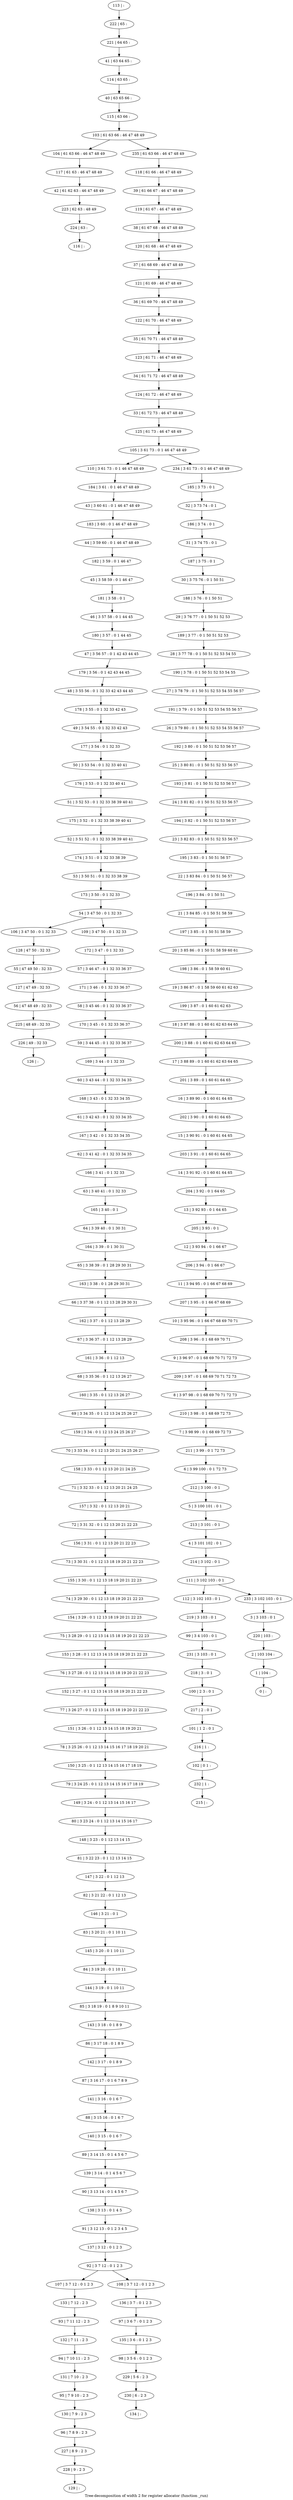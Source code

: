 digraph G {
graph [label="Tree-decomposition of width 2 for register allocator (function _run)"]
0[label="0 | : "];
1[label="1 | 104 : "];
2[label="2 | 103 104 : "];
3[label="3 | 3 103 : 0 1 "];
4[label="4 | 3 101 102 : 0 1 "];
5[label="5 | 3 100 101 : 0 1 "];
6[label="6 | 3 99 100 : 0 1 72 73 "];
7[label="7 | 3 98 99 : 0 1 68 69 72 73 "];
8[label="8 | 3 97 98 : 0 1 68 69 70 71 72 73 "];
9[label="9 | 3 96 97 : 0 1 68 69 70 71 72 73 "];
10[label="10 | 3 95 96 : 0 1 66 67 68 69 70 71 "];
11[label="11 | 3 94 95 : 0 1 66 67 68 69 "];
12[label="12 | 3 93 94 : 0 1 66 67 "];
13[label="13 | 3 92 93 : 0 1 64 65 "];
14[label="14 | 3 91 92 : 0 1 60 61 64 65 "];
15[label="15 | 3 90 91 : 0 1 60 61 64 65 "];
16[label="16 | 3 89 90 : 0 1 60 61 64 65 "];
17[label="17 | 3 88 89 : 0 1 60 61 62 63 64 65 "];
18[label="18 | 3 87 88 : 0 1 60 61 62 63 64 65 "];
19[label="19 | 3 86 87 : 0 1 58 59 60 61 62 63 "];
20[label="20 | 3 85 86 : 0 1 50 51 58 59 60 61 "];
21[label="21 | 3 84 85 : 0 1 50 51 58 59 "];
22[label="22 | 3 83 84 : 0 1 50 51 56 57 "];
23[label="23 | 3 82 83 : 0 1 50 51 52 53 56 57 "];
24[label="24 | 3 81 82 : 0 1 50 51 52 53 56 57 "];
25[label="25 | 3 80 81 : 0 1 50 51 52 53 56 57 "];
26[label="26 | 3 79 80 : 0 1 50 51 52 53 54 55 56 57 "];
27[label="27 | 3 78 79 : 0 1 50 51 52 53 54 55 56 57 "];
28[label="28 | 3 77 78 : 0 1 50 51 52 53 54 55 "];
29[label="29 | 3 76 77 : 0 1 50 51 52 53 "];
30[label="30 | 3 75 76 : 0 1 50 51 "];
31[label="31 | 3 74 75 : 0 1 "];
32[label="32 | 3 73 74 : 0 1 "];
33[label="33 | 61 72 73 : 46 47 48 49 "];
34[label="34 | 61 71 72 : 46 47 48 49 "];
35[label="35 | 61 70 71 : 46 47 48 49 "];
36[label="36 | 61 69 70 : 46 47 48 49 "];
37[label="37 | 61 68 69 : 46 47 48 49 "];
38[label="38 | 61 67 68 : 46 47 48 49 "];
39[label="39 | 61 66 67 : 46 47 48 49 "];
40[label="40 | 63 65 66 : "];
41[label="41 | 63 64 65 : "];
42[label="42 | 61 62 63 : 46 47 48 49 "];
43[label="43 | 3 60 61 : 0 1 46 47 48 49 "];
44[label="44 | 3 59 60 : 0 1 46 47 48 49 "];
45[label="45 | 3 58 59 : 0 1 46 47 "];
46[label="46 | 3 57 58 : 0 1 44 45 "];
47[label="47 | 3 56 57 : 0 1 42 43 44 45 "];
48[label="48 | 3 55 56 : 0 1 32 33 42 43 44 45 "];
49[label="49 | 3 54 55 : 0 1 32 33 42 43 "];
50[label="50 | 3 53 54 : 0 1 32 33 40 41 "];
51[label="51 | 3 52 53 : 0 1 32 33 38 39 40 41 "];
52[label="52 | 3 51 52 : 0 1 32 33 38 39 40 41 "];
53[label="53 | 3 50 51 : 0 1 32 33 38 39 "];
54[label="54 | 3 47 50 : 0 1 32 33 "];
55[label="55 | 47 49 50 : 32 33 "];
56[label="56 | 47 48 49 : 32 33 "];
57[label="57 | 3 46 47 : 0 1 32 33 36 37 "];
58[label="58 | 3 45 46 : 0 1 32 33 36 37 "];
59[label="59 | 3 44 45 : 0 1 32 33 36 37 "];
60[label="60 | 3 43 44 : 0 1 32 33 34 35 "];
61[label="61 | 3 42 43 : 0 1 32 33 34 35 "];
62[label="62 | 3 41 42 : 0 1 32 33 34 35 "];
63[label="63 | 3 40 41 : 0 1 32 33 "];
64[label="64 | 3 39 40 : 0 1 30 31 "];
65[label="65 | 3 38 39 : 0 1 28 29 30 31 "];
66[label="66 | 3 37 38 : 0 1 12 13 28 29 30 31 "];
67[label="67 | 3 36 37 : 0 1 12 13 28 29 "];
68[label="68 | 3 35 36 : 0 1 12 13 26 27 "];
69[label="69 | 3 34 35 : 0 1 12 13 24 25 26 27 "];
70[label="70 | 3 33 34 : 0 1 12 13 20 21 24 25 26 27 "];
71[label="71 | 3 32 33 : 0 1 12 13 20 21 24 25 "];
72[label="72 | 3 31 32 : 0 1 12 13 20 21 22 23 "];
73[label="73 | 3 30 31 : 0 1 12 13 18 19 20 21 22 23 "];
74[label="74 | 3 29 30 : 0 1 12 13 18 19 20 21 22 23 "];
75[label="75 | 3 28 29 : 0 1 12 13 14 15 18 19 20 21 22 23 "];
76[label="76 | 3 27 28 : 0 1 12 13 14 15 18 19 20 21 22 23 "];
77[label="77 | 3 26 27 : 0 1 12 13 14 15 18 19 20 21 22 23 "];
78[label="78 | 3 25 26 : 0 1 12 13 14 15 16 17 18 19 20 21 "];
79[label="79 | 3 24 25 : 0 1 12 13 14 15 16 17 18 19 "];
80[label="80 | 3 23 24 : 0 1 12 13 14 15 16 17 "];
81[label="81 | 3 22 23 : 0 1 12 13 14 15 "];
82[label="82 | 3 21 22 : 0 1 12 13 "];
83[label="83 | 3 20 21 : 0 1 10 11 "];
84[label="84 | 3 19 20 : 0 1 10 11 "];
85[label="85 | 3 18 19 : 0 1 8 9 10 11 "];
86[label="86 | 3 17 18 : 0 1 8 9 "];
87[label="87 | 3 16 17 : 0 1 6 7 8 9 "];
88[label="88 | 3 15 16 : 0 1 6 7 "];
89[label="89 | 3 14 15 : 0 1 4 5 6 7 "];
90[label="90 | 3 13 14 : 0 1 4 5 6 7 "];
91[label="91 | 3 12 13 : 0 1 2 3 4 5 "];
92[label="92 | 3 7 12 : 0 1 2 3 "];
93[label="93 | 7 11 12 : 2 3 "];
94[label="94 | 7 10 11 : 2 3 "];
95[label="95 | 7 9 10 : 2 3 "];
96[label="96 | 7 8 9 : 2 3 "];
97[label="97 | 3 6 7 : 0 1 2 3 "];
98[label="98 | 3 5 6 : 0 1 2 3 "];
99[label="99 | 3 4 103 : 0 1 "];
100[label="100 | 2 3 : 0 1 "];
101[label="101 | 1 2 : 0 1 "];
102[label="102 | 0 1 : "];
103[label="103 | 61 63 66 : 46 47 48 49 "];
104[label="104 | 61 63 66 : 46 47 48 49 "];
105[label="105 | 3 61 73 : 0 1 46 47 48 49 "];
106[label="106 | 3 47 50 : 0 1 32 33 "];
107[label="107 | 3 7 12 : 0 1 2 3 "];
108[label="108 | 3 7 12 : 0 1 2 3 "];
109[label="109 | 3 47 50 : 0 1 32 33 "];
110[label="110 | 3 61 73 : 0 1 46 47 48 49 "];
111[label="111 | 3 102 103 : 0 1 "];
112[label="112 | 3 102 103 : 0 1 "];
113[label="113 | : "];
114[label="114 | 63 65 : "];
115[label="115 | 63 66 : "];
116[label="116 | : "];
117[label="117 | 61 63 : 46 47 48 49 "];
118[label="118 | 61 66 : 46 47 48 49 "];
119[label="119 | 61 67 : 46 47 48 49 "];
120[label="120 | 61 68 : 46 47 48 49 "];
121[label="121 | 61 69 : 46 47 48 49 "];
122[label="122 | 61 70 : 46 47 48 49 "];
123[label="123 | 61 71 : 46 47 48 49 "];
124[label="124 | 61 72 : 46 47 48 49 "];
125[label="125 | 61 73 : 46 47 48 49 "];
126[label="126 | : "];
127[label="127 | 47 49 : 32 33 "];
128[label="128 | 47 50 : 32 33 "];
129[label="129 | : "];
130[label="130 | 7 9 : 2 3 "];
131[label="131 | 7 10 : 2 3 "];
132[label="132 | 7 11 : 2 3 "];
133[label="133 | 7 12 : 2 3 "];
134[label="134 | : "];
135[label="135 | 3 6 : 0 1 2 3 "];
136[label="136 | 3 7 : 0 1 2 3 "];
137[label="137 | 3 12 : 0 1 2 3 "];
138[label="138 | 3 13 : 0 1 4 5 "];
139[label="139 | 3 14 : 0 1 4 5 6 7 "];
140[label="140 | 3 15 : 0 1 6 7 "];
141[label="141 | 3 16 : 0 1 6 7 "];
142[label="142 | 3 17 : 0 1 8 9 "];
143[label="143 | 3 18 : 0 1 8 9 "];
144[label="144 | 3 19 : 0 1 10 11 "];
145[label="145 | 3 20 : 0 1 10 11 "];
146[label="146 | 3 21 : 0 1 "];
147[label="147 | 3 22 : 0 1 12 13 "];
148[label="148 | 3 23 : 0 1 12 13 14 15 "];
149[label="149 | 3 24 : 0 1 12 13 14 15 16 17 "];
150[label="150 | 3 25 : 0 1 12 13 14 15 16 17 18 19 "];
151[label="151 | 3 26 : 0 1 12 13 14 15 18 19 20 21 "];
152[label="152 | 3 27 : 0 1 12 13 14 15 18 19 20 21 22 23 "];
153[label="153 | 3 28 : 0 1 12 13 14 15 18 19 20 21 22 23 "];
154[label="154 | 3 29 : 0 1 12 13 18 19 20 21 22 23 "];
155[label="155 | 3 30 : 0 1 12 13 18 19 20 21 22 23 "];
156[label="156 | 3 31 : 0 1 12 13 20 21 22 23 "];
157[label="157 | 3 32 : 0 1 12 13 20 21 "];
158[label="158 | 3 33 : 0 1 12 13 20 21 24 25 "];
159[label="159 | 3 34 : 0 1 12 13 24 25 26 27 "];
160[label="160 | 3 35 : 0 1 12 13 26 27 "];
161[label="161 | 3 36 : 0 1 12 13 "];
162[label="162 | 3 37 : 0 1 12 13 28 29 "];
163[label="163 | 3 38 : 0 1 28 29 30 31 "];
164[label="164 | 3 39 : 0 1 30 31 "];
165[label="165 | 3 40 : 0 1 "];
166[label="166 | 3 41 : 0 1 32 33 "];
167[label="167 | 3 42 : 0 1 32 33 34 35 "];
168[label="168 | 3 43 : 0 1 32 33 34 35 "];
169[label="169 | 3 44 : 0 1 32 33 "];
170[label="170 | 3 45 : 0 1 32 33 36 37 "];
171[label="171 | 3 46 : 0 1 32 33 36 37 "];
172[label="172 | 3 47 : 0 1 32 33 "];
173[label="173 | 3 50 : 0 1 32 33 "];
174[label="174 | 3 51 : 0 1 32 33 38 39 "];
175[label="175 | 3 52 : 0 1 32 33 38 39 40 41 "];
176[label="176 | 3 53 : 0 1 32 33 40 41 "];
177[label="177 | 3 54 : 0 1 32 33 "];
178[label="178 | 3 55 : 0 1 32 33 42 43 "];
179[label="179 | 3 56 : 0 1 42 43 44 45 "];
180[label="180 | 3 57 : 0 1 44 45 "];
181[label="181 | 3 58 : 0 1 "];
182[label="182 | 3 59 : 0 1 46 47 "];
183[label="183 | 3 60 : 0 1 46 47 48 49 "];
184[label="184 | 3 61 : 0 1 46 47 48 49 "];
185[label="185 | 3 73 : 0 1 "];
186[label="186 | 3 74 : 0 1 "];
187[label="187 | 3 75 : 0 1 "];
188[label="188 | 3 76 : 0 1 50 51 "];
189[label="189 | 3 77 : 0 1 50 51 52 53 "];
190[label="190 | 3 78 : 0 1 50 51 52 53 54 55 "];
191[label="191 | 3 79 : 0 1 50 51 52 53 54 55 56 57 "];
192[label="192 | 3 80 : 0 1 50 51 52 53 56 57 "];
193[label="193 | 3 81 : 0 1 50 51 52 53 56 57 "];
194[label="194 | 3 82 : 0 1 50 51 52 53 56 57 "];
195[label="195 | 3 83 : 0 1 50 51 56 57 "];
196[label="196 | 3 84 : 0 1 50 51 "];
197[label="197 | 3 85 : 0 1 50 51 58 59 "];
198[label="198 | 3 86 : 0 1 58 59 60 61 "];
199[label="199 | 3 87 : 0 1 60 61 62 63 "];
200[label="200 | 3 88 : 0 1 60 61 62 63 64 65 "];
201[label="201 | 3 89 : 0 1 60 61 64 65 "];
202[label="202 | 3 90 : 0 1 60 61 64 65 "];
203[label="203 | 3 91 : 0 1 60 61 64 65 "];
204[label="204 | 3 92 : 0 1 64 65 "];
205[label="205 | 3 93 : 0 1 "];
206[label="206 | 3 94 : 0 1 66 67 "];
207[label="207 | 3 95 : 0 1 66 67 68 69 "];
208[label="208 | 3 96 : 0 1 68 69 70 71 "];
209[label="209 | 3 97 : 0 1 68 69 70 71 72 73 "];
210[label="210 | 3 98 : 0 1 68 69 72 73 "];
211[label="211 | 3 99 : 0 1 72 73 "];
212[label="212 | 3 100 : 0 1 "];
213[label="213 | 3 101 : 0 1 "];
214[label="214 | 3 102 : 0 1 "];
215[label="215 | : "];
216[label="216 | 1 : "];
217[label="217 | 2 : 0 1 "];
218[label="218 | 3 : 0 1 "];
219[label="219 | 3 103 : 0 1 "];
220[label="220 | 103 : "];
221[label="221 | 64 65 : "];
222[label="222 | 65 : "];
223[label="223 | 62 63 : 48 49 "];
224[label="224 | 63 : "];
225[label="225 | 48 49 : 32 33 "];
226[label="226 | 49 : 32 33 "];
227[label="227 | 8 9 : 2 3 "];
228[label="228 | 9 : 2 3 "];
229[label="229 | 5 6 : 2 3 "];
230[label="230 | 6 : 2 3 "];
231[label="231 | 3 103 : 0 1 "];
232[label="232 | 1 : "];
233[label="233 | 3 102 103 : 0 1 "];
234[label="234 | 3 61 73 : 0 1 46 47 48 49 "];
235[label="235 | 61 63 66 : 46 47 48 49 "];
54->106 ;
92->107 ;
92->108 ;
54->109 ;
117->42 ;
104->117 ;
127->56 ;
55->127 ;
128->55 ;
106->128 ;
130->96 ;
95->130 ;
131->95 ;
94->131 ;
132->94 ;
93->132 ;
133->93 ;
107->133 ;
135->98 ;
97->135 ;
136->97 ;
108->136 ;
137->92 ;
91->137 ;
138->91 ;
90->138 ;
139->90 ;
89->139 ;
140->89 ;
88->140 ;
141->88 ;
87->141 ;
142->87 ;
86->142 ;
143->86 ;
85->143 ;
144->85 ;
84->144 ;
145->84 ;
83->145 ;
146->83 ;
82->146 ;
147->82 ;
81->147 ;
148->81 ;
80->148 ;
149->80 ;
79->149 ;
150->79 ;
78->150 ;
151->78 ;
77->151 ;
152->77 ;
76->152 ;
153->76 ;
75->153 ;
154->75 ;
74->154 ;
155->74 ;
73->155 ;
156->73 ;
72->156 ;
157->72 ;
71->157 ;
158->71 ;
70->158 ;
159->70 ;
69->159 ;
160->69 ;
68->160 ;
161->68 ;
67->161 ;
162->67 ;
66->162 ;
163->66 ;
65->163 ;
164->65 ;
64->164 ;
165->64 ;
63->165 ;
166->63 ;
62->166 ;
167->62 ;
61->167 ;
168->61 ;
60->168 ;
169->60 ;
59->169 ;
170->59 ;
58->170 ;
171->58 ;
57->171 ;
172->57 ;
109->172 ;
173->54 ;
53->173 ;
174->53 ;
52->174 ;
175->52 ;
51->175 ;
176->51 ;
50->176 ;
177->50 ;
49->177 ;
178->49 ;
48->178 ;
179->48 ;
47->179 ;
180->47 ;
46->180 ;
181->46 ;
45->181 ;
182->45 ;
44->182 ;
183->44 ;
43->183 ;
184->43 ;
110->184 ;
216->102 ;
101->216 ;
217->101 ;
100->217 ;
218->100 ;
219->99 ;
112->219 ;
42->223 ;
224->116 ;
223->224 ;
56->225 ;
226->126 ;
225->226 ;
96->227 ;
228->129 ;
227->228 ;
98->229 ;
230->134 ;
229->230 ;
231->218 ;
99->231 ;
232->215 ;
102->232 ;
113->222 ;
222->221 ;
221->41 ;
41->114 ;
114->40 ;
40->115 ;
115->103 ;
118->39 ;
39->119 ;
119->38 ;
38->120 ;
120->37 ;
37->121 ;
121->36 ;
36->122 ;
122->35 ;
35->123 ;
123->34 ;
34->124 ;
124->33 ;
33->125 ;
125->105 ;
185->32 ;
32->186 ;
186->31 ;
31->187 ;
187->30 ;
30->188 ;
188->29 ;
29->189 ;
189->28 ;
28->190 ;
190->27 ;
27->191 ;
191->26 ;
26->192 ;
192->25 ;
25->193 ;
193->24 ;
24->194 ;
194->23 ;
23->195 ;
195->22 ;
22->196 ;
196->21 ;
21->197 ;
197->20 ;
20->198 ;
198->19 ;
19->199 ;
199->18 ;
18->200 ;
200->17 ;
17->201 ;
201->16 ;
16->202 ;
202->15 ;
15->203 ;
203->14 ;
14->204 ;
204->13 ;
13->205 ;
205->12 ;
12->206 ;
206->11 ;
11->207 ;
207->10 ;
10->208 ;
208->9 ;
9->209 ;
209->8 ;
8->210 ;
210->7 ;
7->211 ;
211->6 ;
6->212 ;
212->5 ;
5->213 ;
213->4 ;
4->214 ;
214->111 ;
3->220 ;
220->2 ;
2->1 ;
1->0 ;
233->3 ;
234->185 ;
235->118 ;
111->112 ;
111->233 ;
105->110 ;
105->234 ;
103->104 ;
103->235 ;
}
